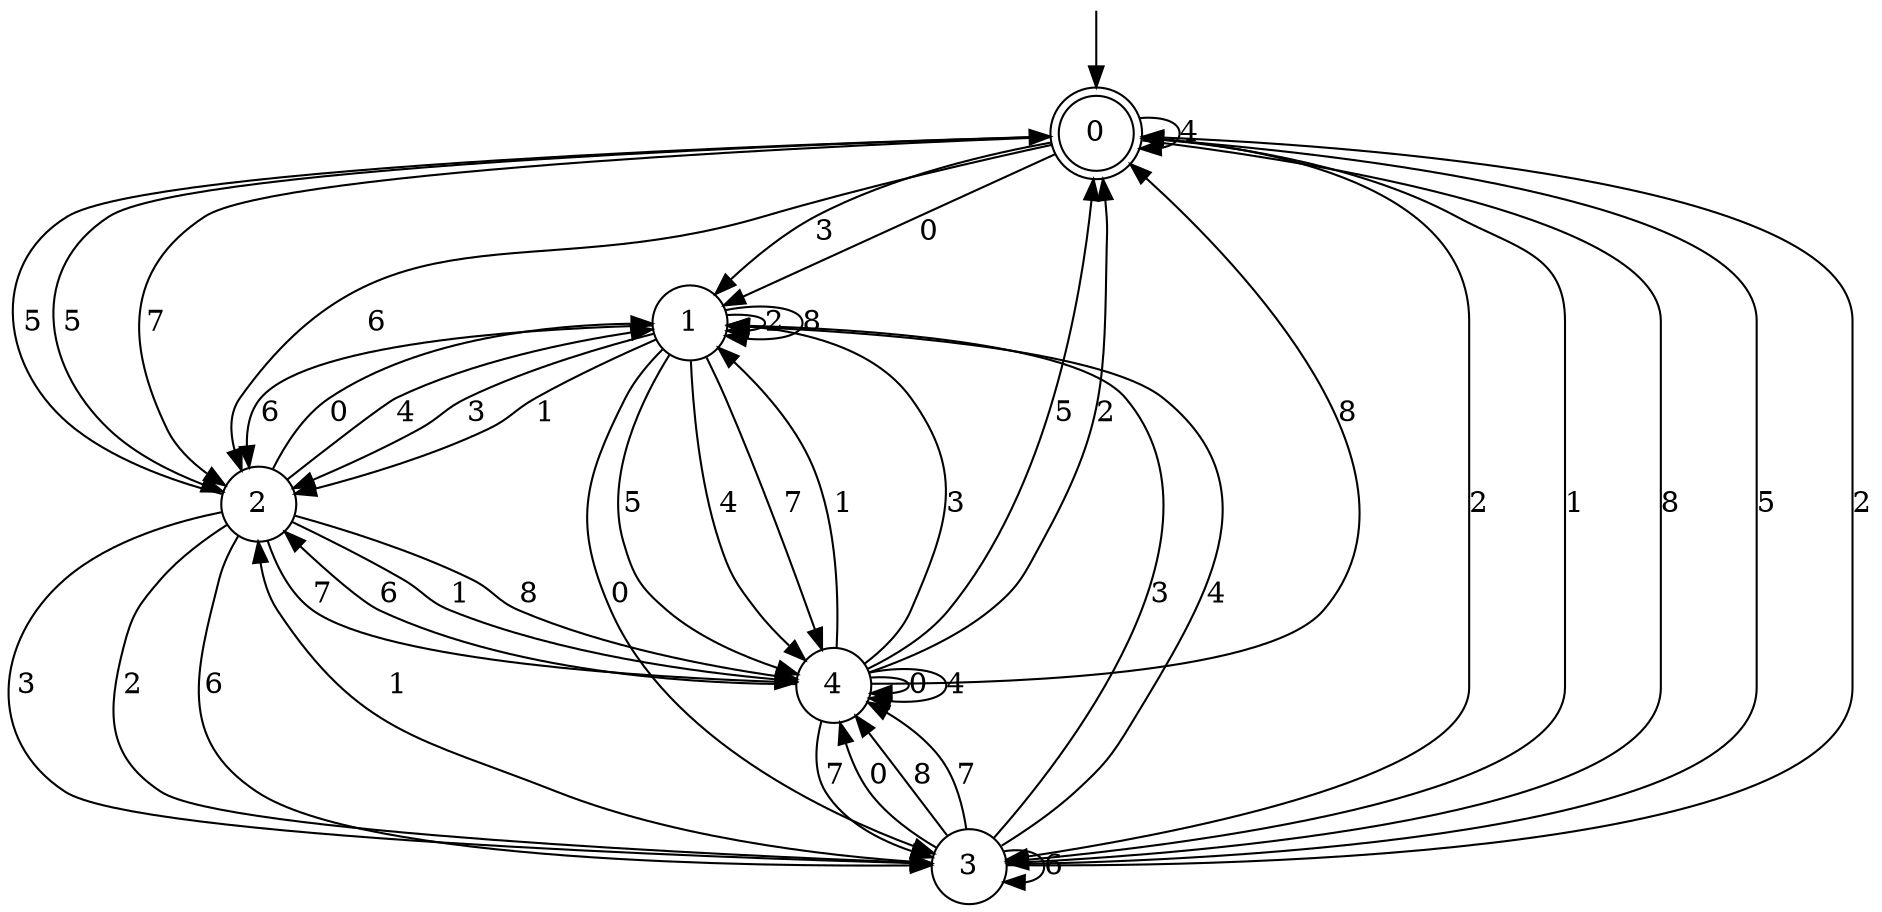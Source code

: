 digraph g {

	s0 [shape="doublecircle" label="0"];
	s1 [shape="circle" label="1"];
	s2 [shape="circle" label="2"];
	s3 [shape="circle" label="3"];
	s4 [shape="circle" label="4"];
	s0 -> s1 [label="3"];
	s0 -> s1 [label="0"];
	s0 -> s2 [label="5"];
	s0 -> s3 [label="2"];
	s0 -> s3 [label="1"];
	s0 -> s3 [label="8"];
	s0 -> s0 [label="4"];
	s0 -> s2 [label="7"];
	s0 -> s2 [label="6"];
	s1 -> s2 [label="3"];
	s1 -> s3 [label="0"];
	s1 -> s4 [label="5"];
	s1 -> s1 [label="2"];
	s1 -> s2 [label="1"];
	s1 -> s1 [label="8"];
	s1 -> s4 [label="4"];
	s1 -> s4 [label="7"];
	s1 -> s2 [label="6"];
	s2 -> s3 [label="3"];
	s2 -> s1 [label="0"];
	s2 -> s0 [label="5"];
	s2 -> s3 [label="2"];
	s2 -> s4 [label="1"];
	s2 -> s4 [label="8"];
	s2 -> s1 [label="4"];
	s2 -> s4 [label="7"];
	s2 -> s3 [label="6"];
	s3 -> s1 [label="3"];
	s3 -> s4 [label="0"];
	s3 -> s0 [label="5"];
	s3 -> s0 [label="2"];
	s3 -> s2 [label="1"];
	s3 -> s4 [label="8"];
	s3 -> s1 [label="4"];
	s3 -> s4 [label="7"];
	s3 -> s3 [label="6"];
	s4 -> s1 [label="3"];
	s4 -> s4 [label="0"];
	s4 -> s0 [label="5"];
	s4 -> s0 [label="2"];
	s4 -> s1 [label="1"];
	s4 -> s0 [label="8"];
	s4 -> s4 [label="4"];
	s4 -> s3 [label="7"];
	s4 -> s2 [label="6"];

__start0 [label="" shape="none" width="0" height="0"];
__start0 -> s0;

}
